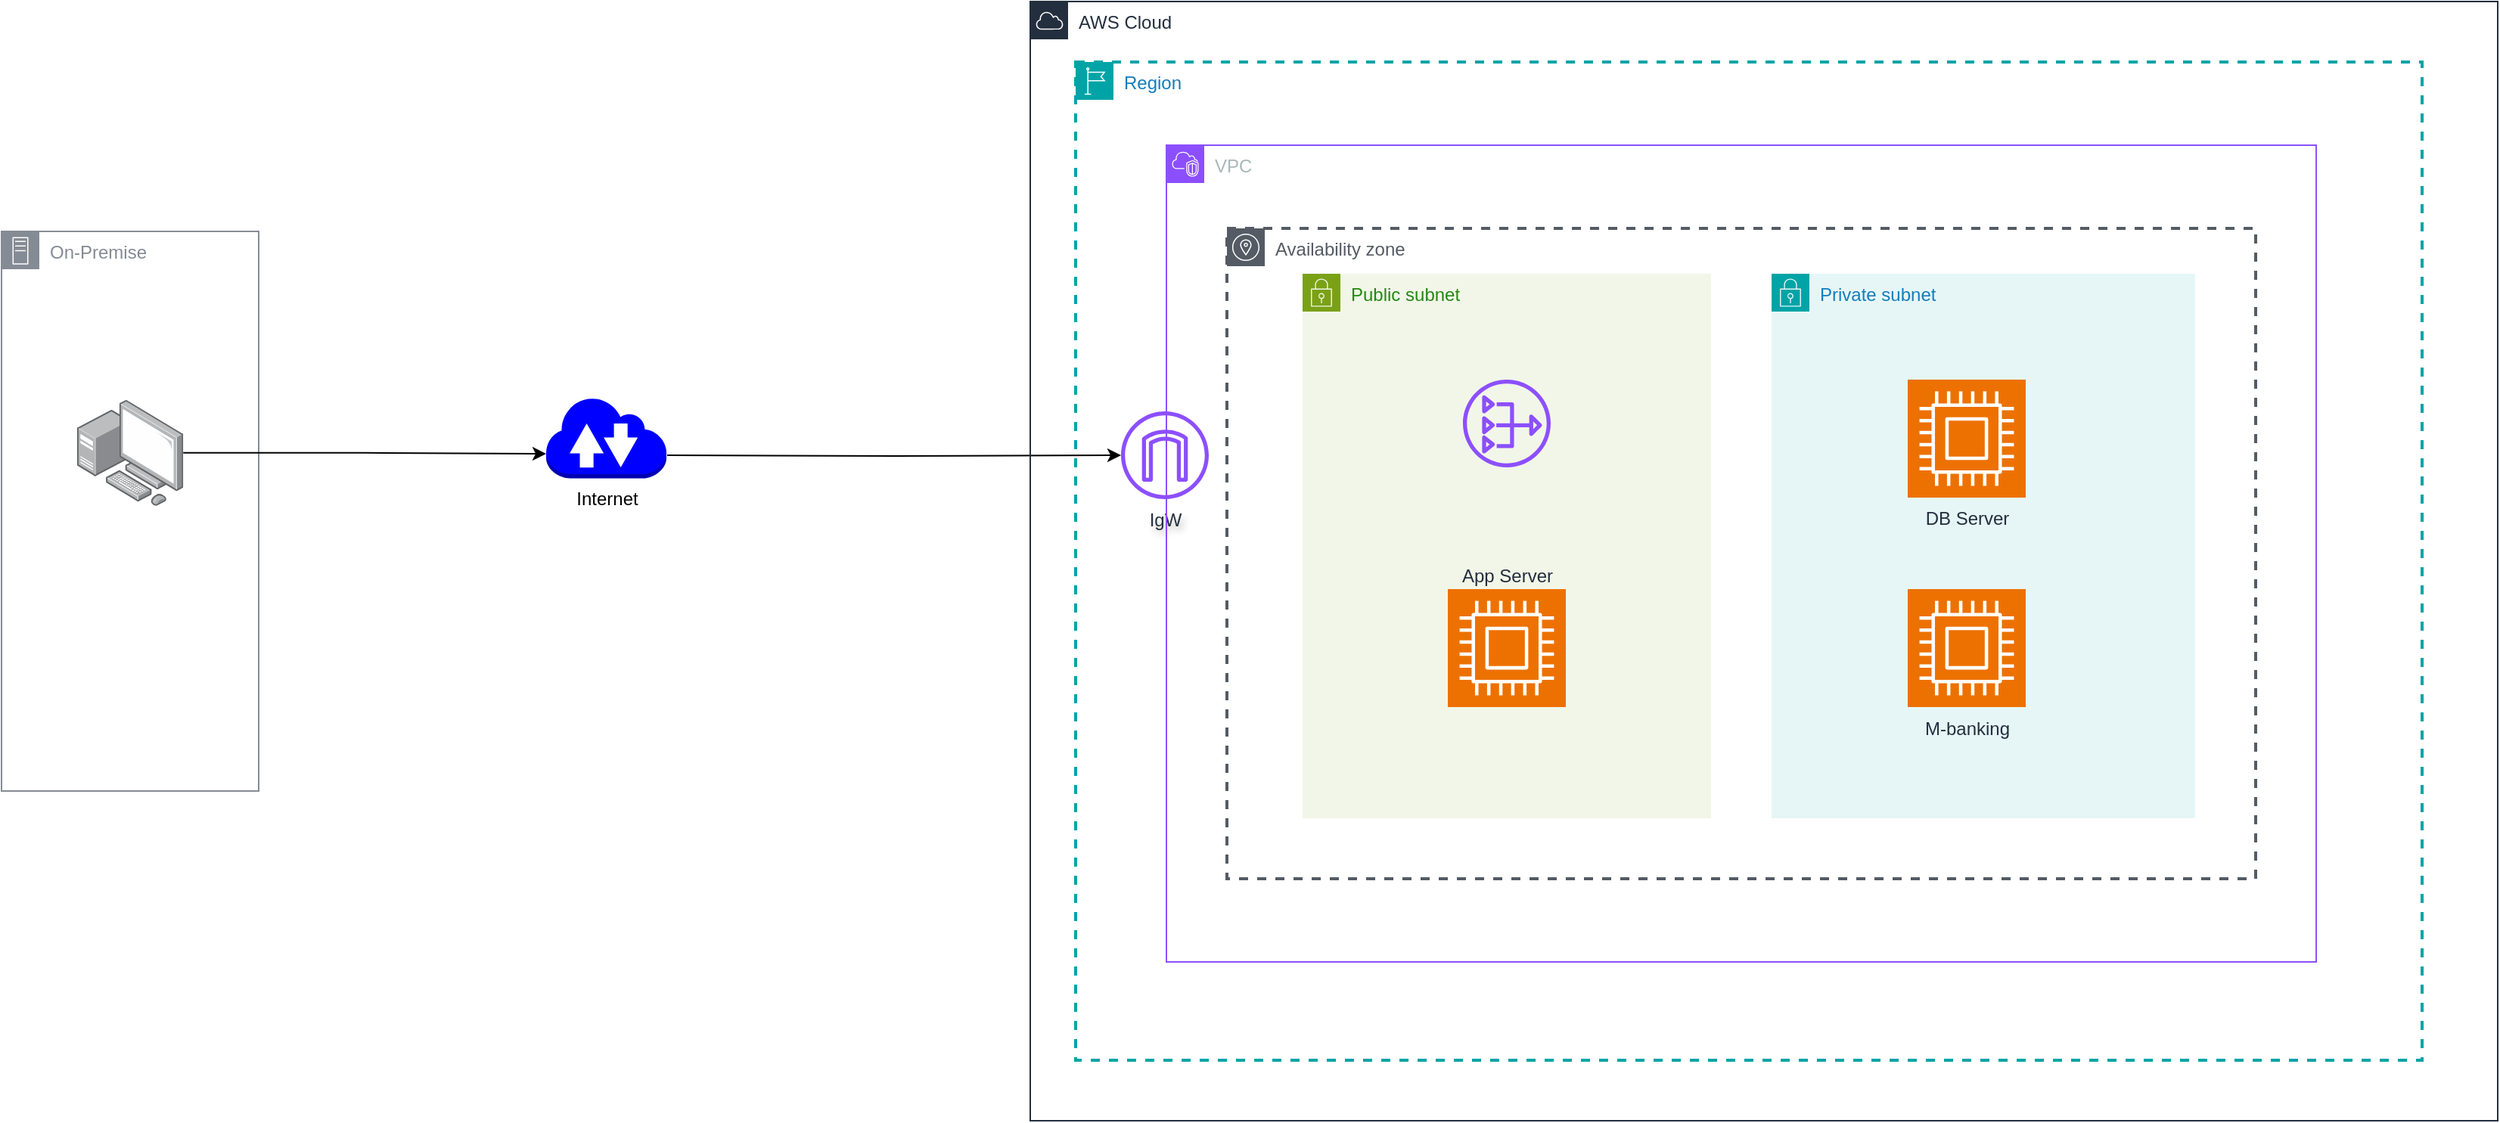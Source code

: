 <mxfile version="26.2.9">
  <diagram name="Page-1" id="Chr7uXZJnthBSz9iBYTs">
    <mxGraphModel dx="1547" dy="1630" grid="1" gridSize="10" guides="1" tooltips="1" connect="1" arrows="1" fold="1" page="1" pageScale="1" pageWidth="827" pageHeight="1169" math="0" shadow="0">
      <root>
        <mxCell id="0" />
        <mxCell id="1" parent="0" />
        <mxCell id="pyC8v3ItS7kcxDQpEfJM-10" value="Region" style="points=[[0,0],[0.25,0],[0.5,0],[0.75,0],[1,0],[1,0.25],[1,0.5],[1,0.75],[1,1],[0.75,1],[0.5,1],[0.25,1],[0,1],[0,0.75],[0,0.5],[0,0.25]];outlineConnect=0;gradientColor=none;html=1;whiteSpace=wrap;fontSize=12;fontStyle=0;container=0;pointerEvents=0;collapsible=0;recursiveResize=0;shape=mxgraph.aws4.group;grIcon=mxgraph.aws4.group_region;strokeColor=#00A4A6;fillColor=none;verticalAlign=top;align=left;spacingLeft=30;fontColor=#147EBA;dashed=1;strokeWidth=2;" vertex="1" parent="1">
          <mxGeometry x="-20" y="-20" width="890" height="660" as="geometry" />
        </mxCell>
        <mxCell id="pyC8v3ItS7kcxDQpEfJM-12" value="" style="group" vertex="1" connectable="0" parent="1">
          <mxGeometry x="-730" y="92" width="170" height="370" as="geometry" />
        </mxCell>
        <mxCell id="pyC8v3ItS7kcxDQpEfJM-9" value="On-Premise" style="sketch=0;outlineConnect=0;gradientColor=none;html=1;whiteSpace=wrap;fontSize=12;fontStyle=0;shape=mxgraph.aws4.group;grIcon=mxgraph.aws4.group_on_premise;strokeColor=#858B94;fillColor=none;verticalAlign=top;align=left;spacingLeft=30;fontColor=#858B94;dashed=0;" vertex="1" parent="pyC8v3ItS7kcxDQpEfJM-12">
          <mxGeometry width="170" height="370" as="geometry" />
        </mxCell>
        <mxCell id="pyC8v3ItS7kcxDQpEfJM-11" value="" style="image;points=[];aspect=fixed;html=1;align=center;shadow=0;dashed=0;image=img/lib/allied_telesis/computer_and_terminals/Personal_Computer_with_Server.svg;" vertex="1" parent="pyC8v3ItS7kcxDQpEfJM-12">
          <mxGeometry x="49.881" y="111.259" width="70.248" height="70.248" as="geometry" />
        </mxCell>
        <mxCell id="pyC8v3ItS7kcxDQpEfJM-23" style="edgeStyle=orthogonalEdgeStyle;rounded=0;orthogonalLoop=1;jettySize=auto;html=1;" edge="1" parent="1" target="pyC8v3ItS7kcxDQpEfJM-18">
          <mxGeometry relative="1" as="geometry">
            <mxPoint x="-290" y="240" as="sourcePoint" />
          </mxGeometry>
        </mxCell>
        <mxCell id="pyC8v3ItS7kcxDQpEfJM-13" value="Internet" style="outlineConnect=0;dashed=0;verticalLabelPosition=bottom;verticalAlign=top;align=center;html=1;shape=mxgraph.aws3.internet_2;fillColor=#0000FF;gradientColor=none;" vertex="1" parent="1">
          <mxGeometry x="-370" y="201.26" width="79.5" height="54" as="geometry" />
        </mxCell>
        <mxCell id="pyC8v3ItS7kcxDQpEfJM-8" value="Availability zone" style="sketch=0;outlineConnect=0;gradientColor=none;html=1;whiteSpace=wrap;fontSize=12;fontStyle=0;shape=mxgraph.aws4.group;grIcon=mxgraph.aws4.group_availability_zone;strokeColor=#545B64;fillColor=none;verticalAlign=top;align=left;spacingLeft=30;fontColor=#545B64;dashed=1;strokeWidth=2;" vertex="1" parent="1">
          <mxGeometry x="80" y="90" width="680" height="430" as="geometry" />
        </mxCell>
        <mxCell id="pyC8v3ItS7kcxDQpEfJM-18" value="IgW" style="sketch=0;outlineConnect=0;fontColor=#232F3E;gradientColor=none;fillColor=#8C4FFF;strokeColor=none;dashed=0;verticalLabelPosition=bottom;verticalAlign=top;align=center;html=1;fontSize=12;fontStyle=0;aspect=fixed;pointerEvents=1;shape=mxgraph.aws4.internet_gateway;labelPosition=center;horizontal=1;textShadow=1;" vertex="1" parent="1">
          <mxGeometry x="10" y="211" width="58" height="58" as="geometry" />
        </mxCell>
        <mxCell id="pyC8v3ItS7kcxDQpEfJM-19" value="VPC" style="points=[[0,0],[0.25,0],[0.5,0],[0.75,0],[1,0],[1,0.25],[1,0.5],[1,0.75],[1,1],[0.75,1],[0.5,1],[0.25,1],[0,1],[0,0.75],[0,0.5],[0,0.25]];outlineConnect=0;gradientColor=none;html=1;whiteSpace=wrap;fontSize=12;fontStyle=0;container=0;pointerEvents=0;collapsible=0;recursiveResize=0;shape=mxgraph.aws4.group;grIcon=mxgraph.aws4.group_vpc2;strokeColor=#8C4FFF;fillColor=none;verticalAlign=top;align=left;spacingLeft=30;fontColor=#AAB7B8;dashed=0;" vertex="1" parent="1">
          <mxGeometry x="40" y="35" width="760" height="540" as="geometry" />
        </mxCell>
        <mxCell id="pyC8v3ItS7kcxDQpEfJM-5" value="Public subnet" style="points=[[0,0],[0.25,0],[0.5,0],[0.75,0],[1,0],[1,0.25],[1,0.5],[1,0.75],[1,1],[0.75,1],[0.5,1],[0.25,1],[0,1],[0,0.75],[0,0.5],[0,0.25]];outlineConnect=0;gradientColor=none;html=1;whiteSpace=wrap;fontSize=12;fontStyle=0;container=1;pointerEvents=0;collapsible=0;recursiveResize=0;shape=mxgraph.aws4.group;grIcon=mxgraph.aws4.group_security_group;grStroke=0;strokeColor=#7AA116;fillColor=#F2F6E8;verticalAlign=top;align=left;spacingLeft=30;fontColor=#248814;dashed=0;" vertex="1" parent="1">
          <mxGeometry x="130" y="120" width="270" height="360" as="geometry" />
        </mxCell>
        <mxCell id="pyC8v3ItS7kcxDQpEfJM-6" value="" style="sketch=0;outlineConnect=0;fontColor=#232F3E;gradientColor=none;fillColor=#8C4FFF;strokeColor=none;dashed=0;verticalLabelPosition=bottom;verticalAlign=top;align=center;html=1;fontSize=12;fontStyle=0;aspect=fixed;pointerEvents=1;shape=mxgraph.aws4.nat_gateway;" vertex="1" parent="pyC8v3ItS7kcxDQpEfJM-5">
          <mxGeometry x="106" y="70" width="58" height="58" as="geometry" />
        </mxCell>
        <mxCell id="pyC8v3ItS7kcxDQpEfJM-1" value="App Server" style="sketch=0;points=[[0,0,0],[0.25,0,0],[0.5,0,0],[0.75,0,0],[1,0,0],[0,1,0],[0.25,1,0],[0.5,1,0],[0.75,1,0],[1,1,0],[0,0.25,0],[0,0.5,0],[0,0.75,0],[1,0.25,0],[1,0.5,0],[1,0.75,0]];outlineConnect=0;fontColor=#232F3E;fillColor=#ED7100;strokeColor=#ffffff;dashed=0;verticalLabelPosition=top;verticalAlign=bottom;align=center;html=1;fontSize=12;fontStyle=0;aspect=fixed;shape=mxgraph.aws4.resourceIcon;resIcon=mxgraph.aws4.compute;labelPosition=center;" vertex="1" parent="pyC8v3ItS7kcxDQpEfJM-5">
          <mxGeometry x="96" y="208.51" width="78" height="78" as="geometry" />
        </mxCell>
        <mxCell id="pyC8v3ItS7kcxDQpEfJM-20" value="" style="group" vertex="1" connectable="0" parent="1">
          <mxGeometry x="440" y="120" width="280" height="360" as="geometry" />
        </mxCell>
        <mxCell id="pyC8v3ItS7kcxDQpEfJM-4" value="Private subnet" style="points=[[0,0],[0.25,0],[0.5,0],[0.75,0],[1,0],[1,0.25],[1,0.5],[1,0.75],[1,1],[0.75,1],[0.5,1],[0.25,1],[0,1],[0,0.75],[0,0.5],[0,0.25]];outlineConnect=0;gradientColor=none;html=1;whiteSpace=wrap;fontSize=12;fontStyle=0;container=1;pointerEvents=0;collapsible=0;recursiveResize=0;shape=mxgraph.aws4.group;grIcon=mxgraph.aws4.group_security_group;grStroke=0;strokeColor=#00A4A6;fillColor=#E6F6F7;verticalAlign=top;align=left;spacingLeft=30;fontColor=#147EBA;dashed=0;" vertex="1" parent="pyC8v3ItS7kcxDQpEfJM-20">
          <mxGeometry width="280" height="360" as="geometry" />
        </mxCell>
        <mxCell id="pyC8v3ItS7kcxDQpEfJM-3" value="M-banking" style="sketch=0;points=[[0,0,0],[0.25,0,0],[0.5,0,0],[0.75,0,0],[1,0,0],[0,1,0],[0.25,1,0],[0.5,1,0],[0.75,1,0],[1,1,0],[0,0.25,0],[0,0.5,0],[0,0.75,0],[1,0.25,0],[1,0.5,0],[1,0.75,0]];outlineConnect=0;fontColor=#232F3E;fillColor=#ED7100;strokeColor=#ffffff;dashed=0;verticalLabelPosition=bottom;verticalAlign=top;align=center;html=1;fontSize=12;fontStyle=0;aspect=fixed;shape=mxgraph.aws4.resourceIcon;resIcon=mxgraph.aws4.compute;" vertex="1" parent="pyC8v3ItS7kcxDQpEfJM-20">
          <mxGeometry x="90" y="208.51" width="78" height="78" as="geometry" />
        </mxCell>
        <mxCell id="pyC8v3ItS7kcxDQpEfJM-2" value="DB Server" style="sketch=0;points=[[0,0,0],[0.25,0,0],[0.5,0,0],[0.75,0,0],[1,0,0],[0,1,0],[0.25,1,0],[0.5,1,0],[0.75,1,0],[1,1,0],[0,0.25,0],[0,0.5,0],[0,0.75,0],[1,0.25,0],[1,0.5,0],[1,0.75,0]];outlineConnect=0;fontColor=#232F3E;fillColor=#ED7100;strokeColor=#ffffff;dashed=0;verticalLabelPosition=bottom;verticalAlign=top;align=center;html=1;fontSize=12;fontStyle=0;aspect=fixed;shape=mxgraph.aws4.resourceIcon;resIcon=mxgraph.aws4.compute;" vertex="1" parent="pyC8v3ItS7kcxDQpEfJM-20">
          <mxGeometry x="90" y="70" width="78" height="78" as="geometry" />
        </mxCell>
        <mxCell id="pyC8v3ItS7kcxDQpEfJM-22" value="AWS Cloud" style="points=[[0,0],[0.25,0],[0.5,0],[0.75,0],[1,0],[1,0.25],[1,0.5],[1,0.75],[1,1],[0.75,1],[0.5,1],[0.25,1],[0,1],[0,0.75],[0,0.5],[0,0.25]];outlineConnect=0;gradientColor=none;html=1;whiteSpace=wrap;fontSize=12;fontStyle=0;container=1;pointerEvents=0;collapsible=0;recursiveResize=0;shape=mxgraph.aws4.group;grIcon=mxgraph.aws4.group_aws_cloud;strokeColor=#232F3E;fillColor=none;verticalAlign=top;align=left;spacingLeft=30;fontColor=#232F3E;dashed=0;" vertex="1" parent="1">
          <mxGeometry x="-50" y="-60" width="970" height="740" as="geometry" />
        </mxCell>
        <mxCell id="pyC8v3ItS7kcxDQpEfJM-24" style="edgeStyle=orthogonalEdgeStyle;rounded=0;orthogonalLoop=1;jettySize=auto;html=1;entryX=0;entryY=0.7;entryDx=0;entryDy=0;entryPerimeter=0;" edge="1" parent="1" source="pyC8v3ItS7kcxDQpEfJM-11" target="pyC8v3ItS7kcxDQpEfJM-13">
          <mxGeometry relative="1" as="geometry" />
        </mxCell>
      </root>
    </mxGraphModel>
  </diagram>
</mxfile>
